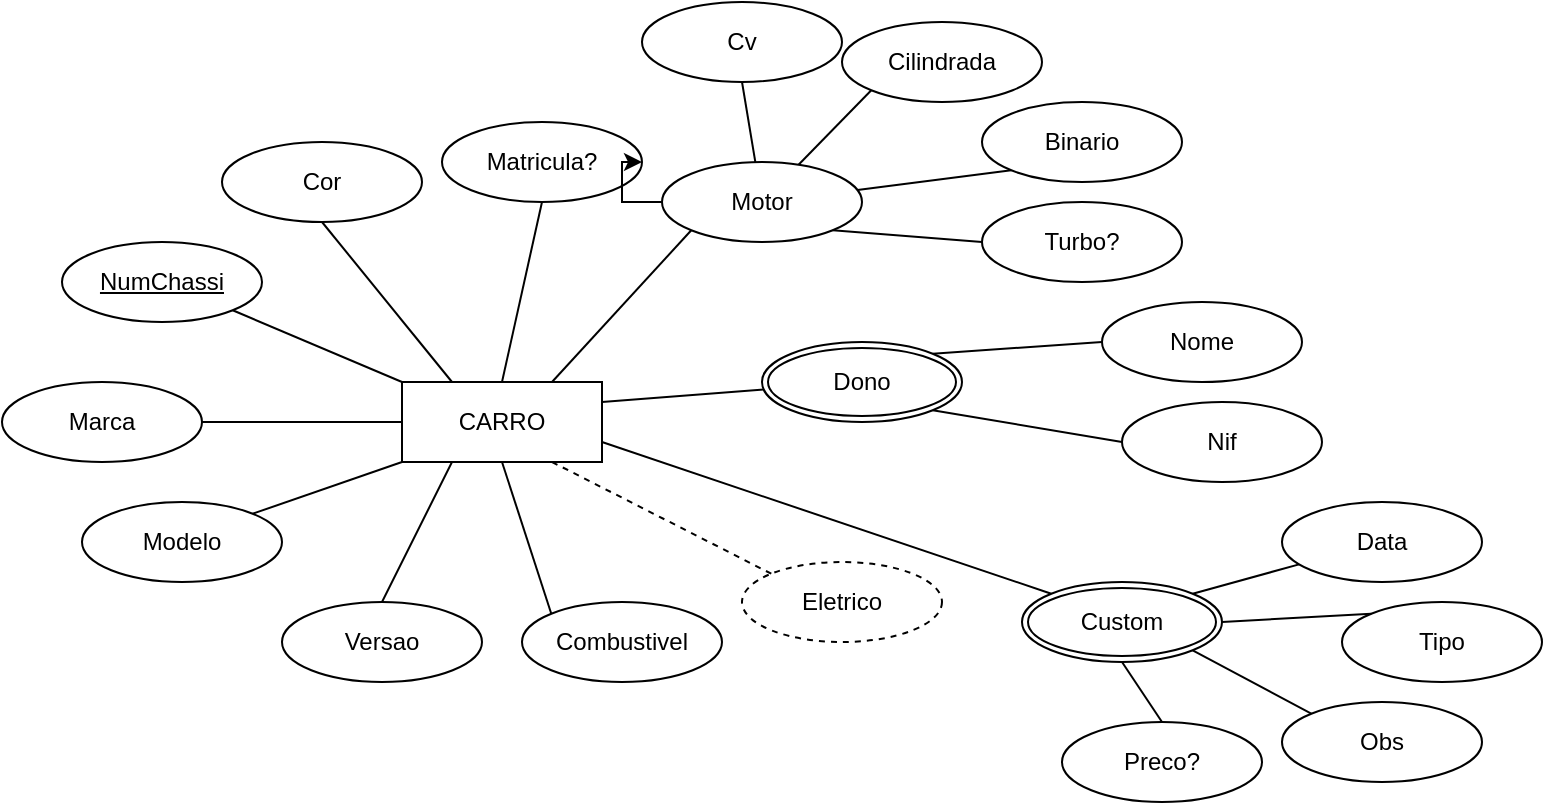 <mxfile version="28.2.3">
  <diagram name="Página-1" id="qd63Z9eFGw6-kaEKJPLW">
    <mxGraphModel dx="1186" dy="703" grid="1" gridSize="10" guides="1" tooltips="1" connect="1" arrows="1" fold="1" page="1" pageScale="1" pageWidth="827" pageHeight="1169" math="0" shadow="0">
      <root>
        <mxCell id="0" />
        <mxCell id="1" parent="0" />
        <mxCell id="IB9A0KUwy7l9iCsXccvl-12" value="CARRO" style="whiteSpace=wrap;html=1;align=center;" parent="1" vertex="1">
          <mxGeometry x="210" y="270" width="100" height="40" as="geometry" />
        </mxCell>
        <mxCell id="IB9A0KUwy7l9iCsXccvl-15" value="Marca" style="ellipse;whiteSpace=wrap;html=1;align=center;" parent="1" vertex="1">
          <mxGeometry x="10" y="270" width="100" height="40" as="geometry" />
        </mxCell>
        <mxCell id="IB9A0KUwy7l9iCsXccvl-16" value="Modelo" style="ellipse;whiteSpace=wrap;html=1;align=center;" parent="1" vertex="1">
          <mxGeometry x="50" y="330" width="100" height="40" as="geometry" />
        </mxCell>
        <mxCell id="IB9A0KUwy7l9iCsXccvl-17" value="Versao" style="ellipse;whiteSpace=wrap;html=1;align=center;" parent="1" vertex="1">
          <mxGeometry x="150" y="380" width="100" height="40" as="geometry" />
        </mxCell>
        <mxCell id="IB9A0KUwy7l9iCsXccvl-19" value="Eletrico" style="ellipse;whiteSpace=wrap;html=1;align=center;dashed=1;" parent="1" vertex="1">
          <mxGeometry x="380" y="360" width="100" height="40" as="geometry" />
        </mxCell>
        <mxCell id="IB9A0KUwy7l9iCsXccvl-20" value="NumChassi" style="ellipse;whiteSpace=wrap;html=1;align=center;fontStyle=4;" parent="1" vertex="1">
          <mxGeometry x="40" y="200" width="100" height="40" as="geometry" />
        </mxCell>
        <mxCell id="IB9A0KUwy7l9iCsXccvl-39" value="" style="endArrow=none;html=1;rounded=0;entryX=0.25;entryY=1;entryDx=0;entryDy=0;exitX=0.5;exitY=0;exitDx=0;exitDy=0;" parent="1" source="IB9A0KUwy7l9iCsXccvl-17" target="IB9A0KUwy7l9iCsXccvl-12" edge="1">
          <mxGeometry width="50" height="50" relative="1" as="geometry">
            <mxPoint x="240" y="340" as="sourcePoint" />
            <mxPoint x="190" y="270" as="targetPoint" />
          </mxGeometry>
        </mxCell>
        <mxCell id="IB9A0KUwy7l9iCsXccvl-40" value="" style="endArrow=none;html=1;rounded=0;entryX=0;entryY=1;entryDx=0;entryDy=0;exitX=1;exitY=0;exitDx=0;exitDy=0;" parent="1" source="IB9A0KUwy7l9iCsXccvl-16" target="IB9A0KUwy7l9iCsXccvl-12" edge="1">
          <mxGeometry width="50" height="50" relative="1" as="geometry">
            <mxPoint x="120" y="380" as="sourcePoint" />
            <mxPoint x="170" y="320" as="targetPoint" />
          </mxGeometry>
        </mxCell>
        <mxCell id="IB9A0KUwy7l9iCsXccvl-41" value="" style="endArrow=none;html=1;rounded=0;entryX=0;entryY=0.5;entryDx=0;entryDy=0;exitX=1;exitY=0.5;exitDx=0;exitDy=0;" parent="1" source="IB9A0KUwy7l9iCsXccvl-15" target="IB9A0KUwy7l9iCsXccvl-12" edge="1">
          <mxGeometry width="50" height="50" relative="1" as="geometry">
            <mxPoint x="170" y="310" as="sourcePoint" />
            <mxPoint x="220" y="250" as="targetPoint" />
          </mxGeometry>
        </mxCell>
        <mxCell id="IB9A0KUwy7l9iCsXccvl-43" value="" style="endArrow=none;dashed=1;html=1;rounded=0;entryX=0.75;entryY=1;entryDx=0;entryDy=0;exitX=0;exitY=0;exitDx=0;exitDy=0;" parent="1" source="IB9A0KUwy7l9iCsXccvl-19" target="IB9A0KUwy7l9iCsXccvl-12" edge="1">
          <mxGeometry width="50" height="50" relative="1" as="geometry">
            <mxPoint x="395" y="356" as="sourcePoint" />
            <mxPoint x="440" y="340" as="targetPoint" />
          </mxGeometry>
        </mxCell>
        <mxCell id="IB9A0KUwy7l9iCsXccvl-44" value="" style="endArrow=none;html=1;rounded=0;entryX=0;entryY=0;entryDx=0;entryDy=0;exitX=1;exitY=1;exitDx=0;exitDy=0;" parent="1" source="IB9A0KUwy7l9iCsXccvl-20" target="IB9A0KUwy7l9iCsXccvl-12" edge="1">
          <mxGeometry width="50" height="50" relative="1" as="geometry">
            <mxPoint x="230" y="200" as="sourcePoint" />
            <mxPoint x="300" y="210" as="targetPoint" />
          </mxGeometry>
        </mxCell>
        <mxCell id="IB9A0KUwy7l9iCsXccvl-45" value="" style="endArrow=none;html=1;rounded=0;entryX=0.5;entryY=0;entryDx=0;entryDy=0;exitX=0.5;exitY=1;exitDx=0;exitDy=0;" parent="1" source="3u77RdxLZiwR-0xIHnJh-7" target="IB9A0KUwy7l9iCsXccvl-12" edge="1">
          <mxGeometry width="50" height="50" relative="1" as="geometry">
            <mxPoint x="300" y="180" as="sourcePoint" />
            <mxPoint x="360" y="200" as="targetPoint" />
          </mxGeometry>
        </mxCell>
        <mxCell id="IB9A0KUwy7l9iCsXccvl-46" value="" style="endArrow=none;html=1;rounded=0;entryX=0;entryY=1;entryDx=0;entryDy=0;exitX=0.75;exitY=0;exitDx=0;exitDy=0;" parent="1" source="IB9A0KUwy7l9iCsXccvl-12" target="3u77RdxLZiwR-0xIHnJh-8" edge="1">
          <mxGeometry width="50" height="50" relative="1" as="geometry">
            <mxPoint x="360" y="210" as="sourcePoint" />
            <mxPoint x="404.645" y="194.142" as="targetPoint" />
          </mxGeometry>
        </mxCell>
        <mxCell id="IB9A0KUwy7l9iCsXccvl-47" value="" style="endArrow=none;html=1;rounded=0;exitX=1;exitY=0.25;exitDx=0;exitDy=0;" parent="1" source="IB9A0KUwy7l9iCsXccvl-12" target="3u77RdxLZiwR-0xIHnJh-12" edge="1">
          <mxGeometry width="50" height="50" relative="1" as="geometry">
            <mxPoint x="360" y="260" as="sourcePoint" />
            <mxPoint x="410" y="270" as="targetPoint" />
          </mxGeometry>
        </mxCell>
        <mxCell id="IB9A0KUwy7l9iCsXccvl-48" value="" style="endArrow=none;html=1;rounded=0;entryX=0.5;entryY=1;entryDx=0;entryDy=0;" parent="1" source="3u77RdxLZiwR-0xIHnJh-8" target="3u77RdxLZiwR-0xIHnJh-9" edge="1">
          <mxGeometry width="50" height="50" relative="1" as="geometry">
            <mxPoint x="404.645" y="165.858" as="sourcePoint" />
            <mxPoint x="380" y="140" as="targetPoint" />
          </mxGeometry>
        </mxCell>
        <mxCell id="IB9A0KUwy7l9iCsXccvl-49" value="" style="endArrow=none;html=1;rounded=0;entryX=0;entryY=1;entryDx=0;entryDy=0;" parent="1" source="3u77RdxLZiwR-0xIHnJh-8" target="3u77RdxLZiwR-0xIHnJh-10" edge="1">
          <mxGeometry width="50" height="50" relative="1" as="geometry">
            <mxPoint x="440" y="160" as="sourcePoint" />
            <mxPoint x="474" y="120" as="targetPoint" />
          </mxGeometry>
        </mxCell>
        <mxCell id="IB9A0KUwy7l9iCsXccvl-50" value="" style="endArrow=none;html=1;rounded=0;entryX=0;entryY=1;entryDx=0;entryDy=0;" parent="1" source="3u77RdxLZiwR-0xIHnJh-8" target="3u77RdxLZiwR-0xIHnJh-11" edge="1">
          <mxGeometry width="50" height="50" relative="1" as="geometry">
            <mxPoint x="475" y="166" as="sourcePoint" />
            <mxPoint x="531.716" y="145.607" as="targetPoint" />
          </mxGeometry>
        </mxCell>
        <mxCell id="IB9A0KUwy7l9iCsXccvl-51" value="" style="endArrow=none;html=1;rounded=0;entryX=1;entryY=0.75;entryDx=0;entryDy=0;exitX=0;exitY=0;exitDx=0;exitDy=0;" parent="1" source="3u77RdxLZiwR-0xIHnJh-18" target="IB9A0KUwy7l9iCsXccvl-12" edge="1">
          <mxGeometry width="50" height="50" relative="1" as="geometry">
            <mxPoint x="530" y="350" as="sourcePoint" />
            <mxPoint x="499.355" y="309.142" as="targetPoint" />
          </mxGeometry>
        </mxCell>
        <mxCell id="IB9A0KUwy7l9iCsXccvl-54" value="" style="endArrow=none;html=1;rounded=0;entryX=1;entryY=0;entryDx=0;entryDy=0;exitX=0;exitY=0.5;exitDx=0;exitDy=0;" parent="1" source="3u77RdxLZiwR-0xIHnJh-14" target="3u77RdxLZiwR-0xIHnJh-12" edge="1">
          <mxGeometry width="50" height="50" relative="1" as="geometry">
            <mxPoint x="551.716" y="255.607" as="sourcePoint" />
            <mxPoint x="499.355" y="280.858" as="targetPoint" />
          </mxGeometry>
        </mxCell>
        <mxCell id="IB9A0KUwy7l9iCsXccvl-55" value="" style="endArrow=none;html=1;rounded=0;entryX=1;entryY=1;entryDx=0;entryDy=0;exitX=0;exitY=0.5;exitDx=0;exitDy=0;" parent="1" source="3u77RdxLZiwR-0xIHnJh-15" target="3u77RdxLZiwR-0xIHnJh-12" edge="1">
          <mxGeometry width="50" height="50" relative="1" as="geometry">
            <mxPoint x="570" y="280" as="sourcePoint" />
            <mxPoint x="514" y="295" as="targetPoint" />
          </mxGeometry>
        </mxCell>
        <mxCell id="3u77RdxLZiwR-0xIHnJh-2" value="Combustivel" style="ellipse;whiteSpace=wrap;html=1;align=center;" vertex="1" parent="1">
          <mxGeometry x="270" y="380" width="100" height="40" as="geometry" />
        </mxCell>
        <mxCell id="3u77RdxLZiwR-0xIHnJh-3" value="" style="endArrow=none;html=1;rounded=0;entryX=0.5;entryY=1;entryDx=0;entryDy=0;exitX=0;exitY=0;exitDx=0;exitDy=0;" edge="1" parent="1" source="3u77RdxLZiwR-0xIHnJh-2" target="IB9A0KUwy7l9iCsXccvl-12">
          <mxGeometry width="50" height="50" relative="1" as="geometry">
            <mxPoint x="360" y="480" as="sourcePoint" />
            <mxPoint x="410" y="410" as="targetPoint" />
          </mxGeometry>
        </mxCell>
        <mxCell id="3u77RdxLZiwR-0xIHnJh-4" value="Cor" style="ellipse;whiteSpace=wrap;html=1;align=center;" vertex="1" parent="1">
          <mxGeometry x="120" y="150" width="100" height="40" as="geometry" />
        </mxCell>
        <mxCell id="3u77RdxLZiwR-0xIHnJh-5" value="" style="endArrow=none;html=1;rounded=0;entryX=0.25;entryY=0;entryDx=0;entryDy=0;exitX=0.5;exitY=1;exitDx=0;exitDy=0;" edge="1" parent="1" source="3u77RdxLZiwR-0xIHnJh-4" target="IB9A0KUwy7l9iCsXccvl-12">
          <mxGeometry width="50" height="50" relative="1" as="geometry">
            <mxPoint x="220" y="190" as="sourcePoint" />
            <mxPoint x="320" y="190" as="targetPoint" />
          </mxGeometry>
        </mxCell>
        <mxCell id="3u77RdxLZiwR-0xIHnJh-7" value="Matricula?" style="ellipse;whiteSpace=wrap;html=1;align=center;" vertex="1" parent="1">
          <mxGeometry x="230" y="140" width="100" height="40" as="geometry" />
        </mxCell>
        <mxCell id="3u77RdxLZiwR-0xIHnJh-27" value="" style="edgeStyle=orthogonalEdgeStyle;rounded=0;orthogonalLoop=1;jettySize=auto;html=1;" edge="1" parent="1" source="3u77RdxLZiwR-0xIHnJh-8" target="3u77RdxLZiwR-0xIHnJh-7">
          <mxGeometry relative="1" as="geometry" />
        </mxCell>
        <mxCell id="3u77RdxLZiwR-0xIHnJh-8" value="Motor" style="ellipse;whiteSpace=wrap;html=1;align=center;" vertex="1" parent="1">
          <mxGeometry x="340" y="160" width="100" height="40" as="geometry" />
        </mxCell>
        <mxCell id="3u77RdxLZiwR-0xIHnJh-9" value="Cv" style="ellipse;whiteSpace=wrap;html=1;align=center;" vertex="1" parent="1">
          <mxGeometry x="330" y="80" width="100" height="40" as="geometry" />
        </mxCell>
        <mxCell id="3u77RdxLZiwR-0xIHnJh-10" value="Cilindrada" style="ellipse;whiteSpace=wrap;html=1;align=center;" vertex="1" parent="1">
          <mxGeometry x="430" y="90" width="100" height="40" as="geometry" />
        </mxCell>
        <mxCell id="3u77RdxLZiwR-0xIHnJh-11" value="Binario" style="ellipse;whiteSpace=wrap;html=1;align=center;" vertex="1" parent="1">
          <mxGeometry x="500" y="130" width="100" height="40" as="geometry" />
        </mxCell>
        <mxCell id="3u77RdxLZiwR-0xIHnJh-12" value="Dono" style="ellipse;shape=doubleEllipse;margin=3;whiteSpace=wrap;html=1;align=center;" vertex="1" parent="1">
          <mxGeometry x="390" y="250" width="100" height="40" as="geometry" />
        </mxCell>
        <mxCell id="3u77RdxLZiwR-0xIHnJh-13" value="Turbo?" style="ellipse;whiteSpace=wrap;html=1;align=center;" vertex="1" parent="1">
          <mxGeometry x="500" y="180" width="100" height="40" as="geometry" />
        </mxCell>
        <mxCell id="3u77RdxLZiwR-0xIHnJh-14" value="Nome" style="ellipse;whiteSpace=wrap;html=1;align=center;" vertex="1" parent="1">
          <mxGeometry x="560" y="230" width="100" height="40" as="geometry" />
        </mxCell>
        <mxCell id="3u77RdxLZiwR-0xIHnJh-15" value="Nif" style="ellipse;whiteSpace=wrap;html=1;align=center;" vertex="1" parent="1">
          <mxGeometry x="570" y="280" width="100" height="40" as="geometry" />
        </mxCell>
        <mxCell id="3u77RdxLZiwR-0xIHnJh-16" value="" style="endArrow=none;html=1;rounded=0;entryX=0;entryY=0.5;entryDx=0;entryDy=0;exitX=1;exitY=1;exitDx=0;exitDy=0;" edge="1" parent="1" source="3u77RdxLZiwR-0xIHnJh-8" target="3u77RdxLZiwR-0xIHnJh-13">
          <mxGeometry width="50" height="50" relative="1" as="geometry">
            <mxPoint x="450" y="202" as="sourcePoint" />
            <mxPoint x="520" y="200" as="targetPoint" />
          </mxGeometry>
        </mxCell>
        <mxCell id="3u77RdxLZiwR-0xIHnJh-18" value="Custom" style="ellipse;shape=doubleEllipse;margin=3;whiteSpace=wrap;html=1;align=center;" vertex="1" parent="1">
          <mxGeometry x="520" y="370" width="100" height="40" as="geometry" />
        </mxCell>
        <mxCell id="3u77RdxLZiwR-0xIHnJh-19" value="Data" style="ellipse;whiteSpace=wrap;html=1;align=center;" vertex="1" parent="1">
          <mxGeometry x="650" y="330" width="100" height="40" as="geometry" />
        </mxCell>
        <mxCell id="3u77RdxLZiwR-0xIHnJh-20" value="Tipo" style="ellipse;whiteSpace=wrap;html=1;align=center;" vertex="1" parent="1">
          <mxGeometry x="680" y="380" width="100" height="40" as="geometry" />
        </mxCell>
        <mxCell id="3u77RdxLZiwR-0xIHnJh-21" value="Obs" style="ellipse;whiteSpace=wrap;html=1;align=center;" vertex="1" parent="1">
          <mxGeometry x="650" y="430" width="100" height="40" as="geometry" />
        </mxCell>
        <mxCell id="3u77RdxLZiwR-0xIHnJh-22" value="Preco?" style="ellipse;whiteSpace=wrap;html=1;align=center;" vertex="1" parent="1">
          <mxGeometry x="540" y="440" width="100" height="40" as="geometry" />
        </mxCell>
        <mxCell id="3u77RdxLZiwR-0xIHnJh-23" value="" style="endArrow=none;html=1;rounded=0;entryX=0.5;entryY=1;entryDx=0;entryDy=0;exitX=0.5;exitY=0;exitDx=0;exitDy=0;" edge="1" parent="1" source="3u77RdxLZiwR-0xIHnJh-22" target="3u77RdxLZiwR-0xIHnJh-18">
          <mxGeometry width="50" height="50" relative="1" as="geometry">
            <mxPoint x="860" y="500" as="sourcePoint" />
            <mxPoint x="630" y="430" as="targetPoint" />
          </mxGeometry>
        </mxCell>
        <mxCell id="3u77RdxLZiwR-0xIHnJh-24" value="" style="endArrow=none;html=1;rounded=0;entryX=1;entryY=0.5;entryDx=0;entryDy=0;exitX=0;exitY=0;exitDx=0;exitDy=0;" edge="1" parent="1" source="3u77RdxLZiwR-0xIHnJh-20" target="3u77RdxLZiwR-0xIHnJh-18">
          <mxGeometry width="50" height="50" relative="1" as="geometry">
            <mxPoint x="930" y="480" as="sourcePoint" />
            <mxPoint x="700" y="410" as="targetPoint" />
          </mxGeometry>
        </mxCell>
        <mxCell id="3u77RdxLZiwR-0xIHnJh-25" value="" style="endArrow=none;html=1;rounded=0;entryX=1;entryY=1;entryDx=0;entryDy=0;exitX=0;exitY=0;exitDx=0;exitDy=0;" edge="1" parent="1" source="3u77RdxLZiwR-0xIHnJh-21" target="3u77RdxLZiwR-0xIHnJh-18">
          <mxGeometry width="50" height="50" relative="1" as="geometry">
            <mxPoint x="670" y="510" as="sourcePoint" />
            <mxPoint x="440" y="440" as="targetPoint" />
          </mxGeometry>
        </mxCell>
        <mxCell id="3u77RdxLZiwR-0xIHnJh-26" value="" style="endArrow=none;html=1;rounded=0;entryX=1;entryY=0;entryDx=0;entryDy=0;" edge="1" parent="1" source="3u77RdxLZiwR-0xIHnJh-19" target="3u77RdxLZiwR-0xIHnJh-18">
          <mxGeometry width="50" height="50" relative="1" as="geometry">
            <mxPoint x="890" y="400" as="sourcePoint" />
            <mxPoint x="660" y="330" as="targetPoint" />
          </mxGeometry>
        </mxCell>
      </root>
    </mxGraphModel>
  </diagram>
</mxfile>
